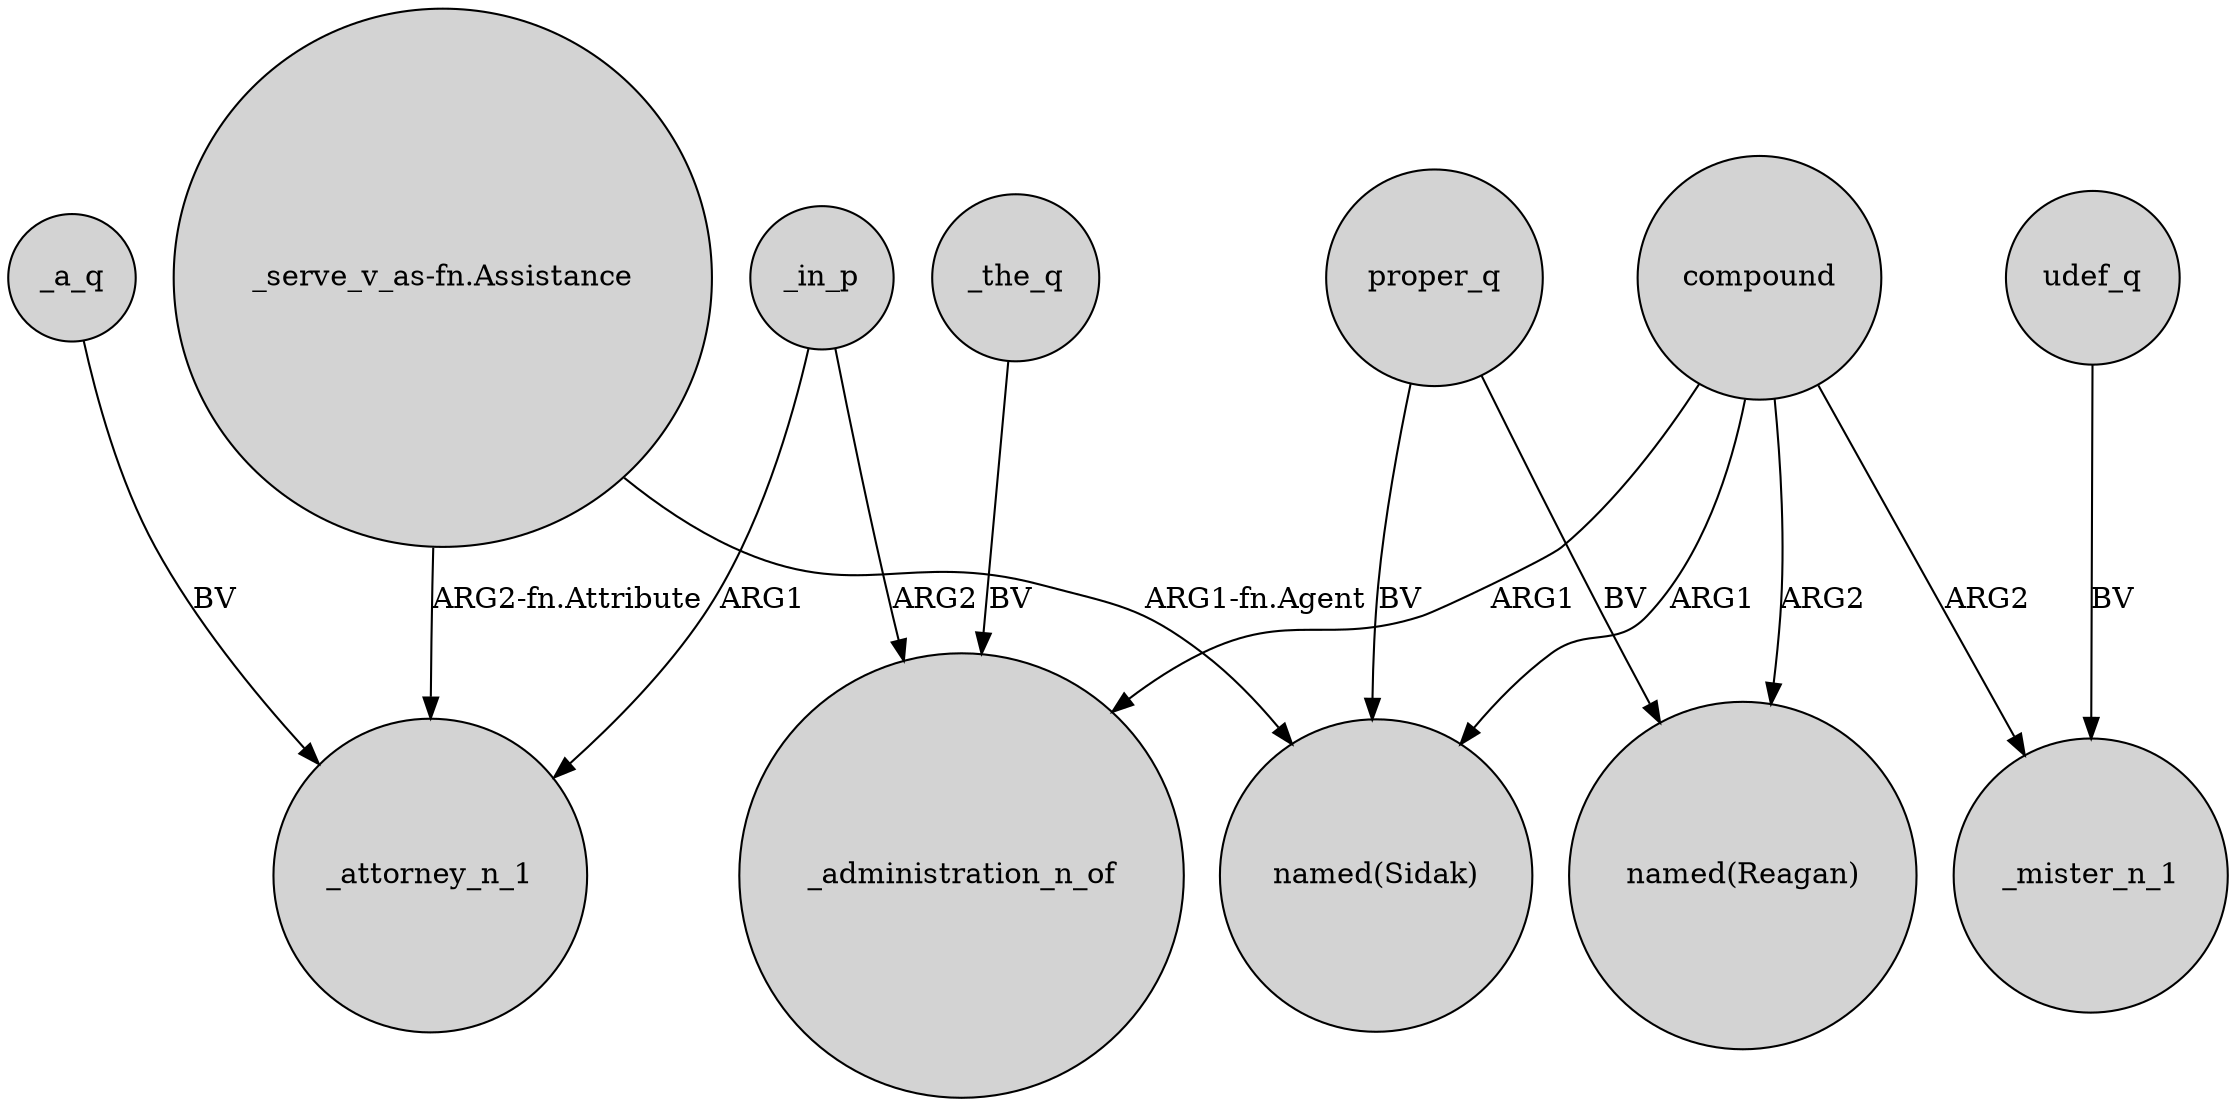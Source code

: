 digraph {
	node [shape=circle style=filled]
	_a_q -> _attorney_n_1 [label=BV]
	compound -> _administration_n_of [label=ARG1]
	udef_q -> _mister_n_1 [label=BV]
	compound -> "named(Reagan)" [label=ARG2]
	proper_q -> "named(Reagan)" [label=BV]
	"_serve_v_as-fn.Assistance" -> "named(Sidak)" [label="ARG1-fn.Agent"]
	proper_q -> "named(Sidak)" [label=BV]
	_the_q -> _administration_n_of [label=BV]
	_in_p -> _attorney_n_1 [label=ARG1]
	_in_p -> _administration_n_of [label=ARG2]
	"_serve_v_as-fn.Assistance" -> _attorney_n_1 [label="ARG2-fn.Attribute"]
	compound -> _mister_n_1 [label=ARG2]
	compound -> "named(Sidak)" [label=ARG1]
}

